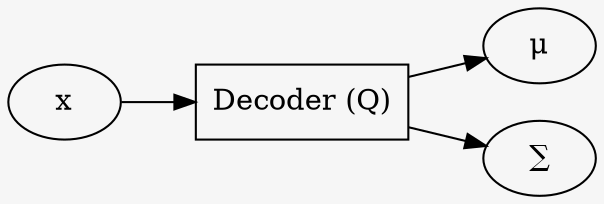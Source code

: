 digraph {
    graph [rankdir=LR bgcolor="#f6f6f6" dpi=300];
    x -> Q -> {mu, Sigma}
    Q [label="Decoder (Q)" shape=rect];
    mu [label="μ"];
    Sigma [label="∑"];
}
